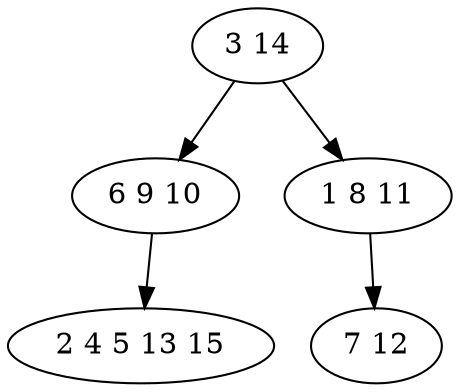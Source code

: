 digraph true_tree {
	"0" -> "1"
	"0" -> "2"
	"2" -> "3"
	"1" -> "4"
	"0" [label="3 14"];
	"1" [label="6 9 10"];
	"2" [label="1 8 11"];
	"3" [label="7 12"];
	"4" [label="2 4 5 13 15"];
}
